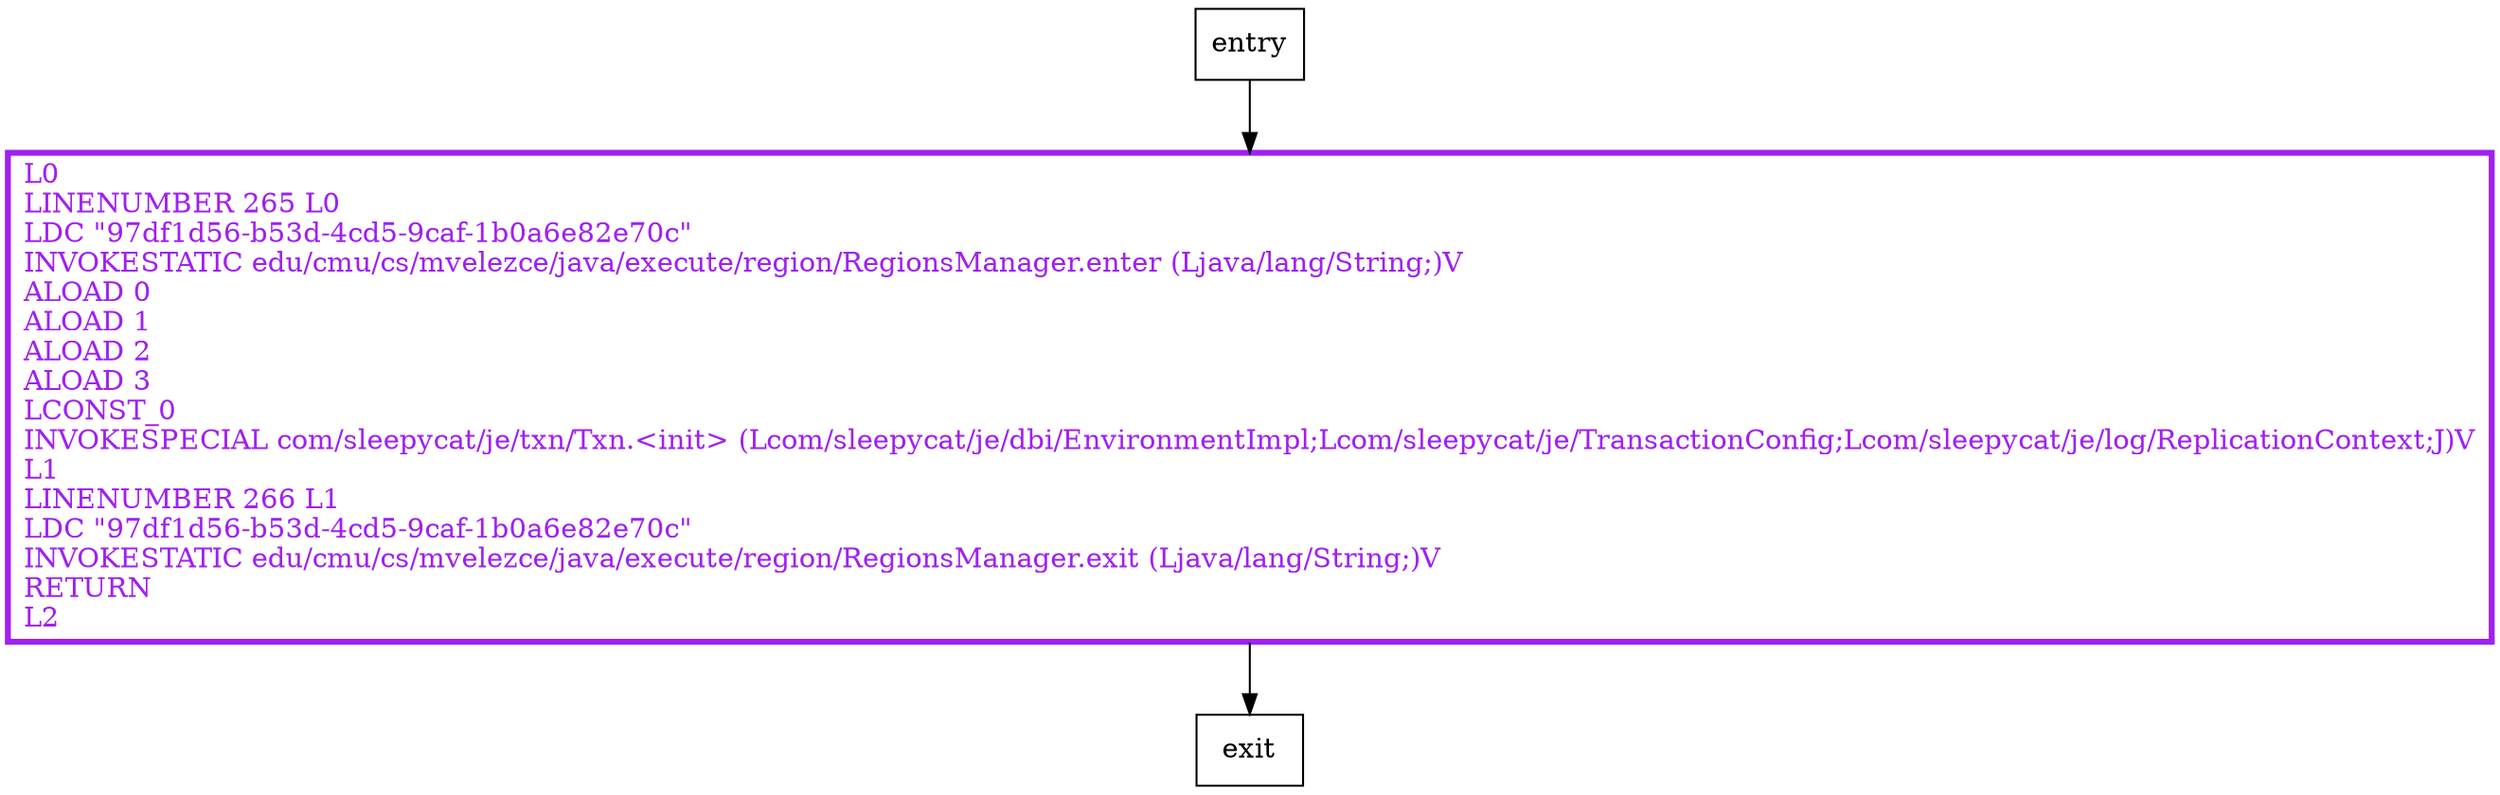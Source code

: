 digraph <init> {
node [shape=record];
523951201 [label="L0\lLINENUMBER 265 L0\lLDC \"97df1d56-b53d-4cd5-9caf-1b0a6e82e70c\"\lINVOKESTATIC edu/cmu/cs/mvelezce/java/execute/region/RegionsManager.enter (Ljava/lang/String;)V\lALOAD 0\lALOAD 1\lALOAD 2\lALOAD 3\lLCONST_0\lINVOKESPECIAL com/sleepycat/je/txn/Txn.\<init\> (Lcom/sleepycat/je/dbi/EnvironmentImpl;Lcom/sleepycat/je/TransactionConfig;Lcom/sleepycat/je/log/ReplicationContext;J)V\lL1\lLINENUMBER 266 L1\lLDC \"97df1d56-b53d-4cd5-9caf-1b0a6e82e70c\"\lINVOKESTATIC edu/cmu/cs/mvelezce/java/execute/region/RegionsManager.exit (Ljava/lang/String;)V\lRETURN\lL2\l"];
entry;
exit;
entry -> 523951201
523951201 -> exit
523951201[fontcolor="purple", penwidth=3, color="purple"];
}

